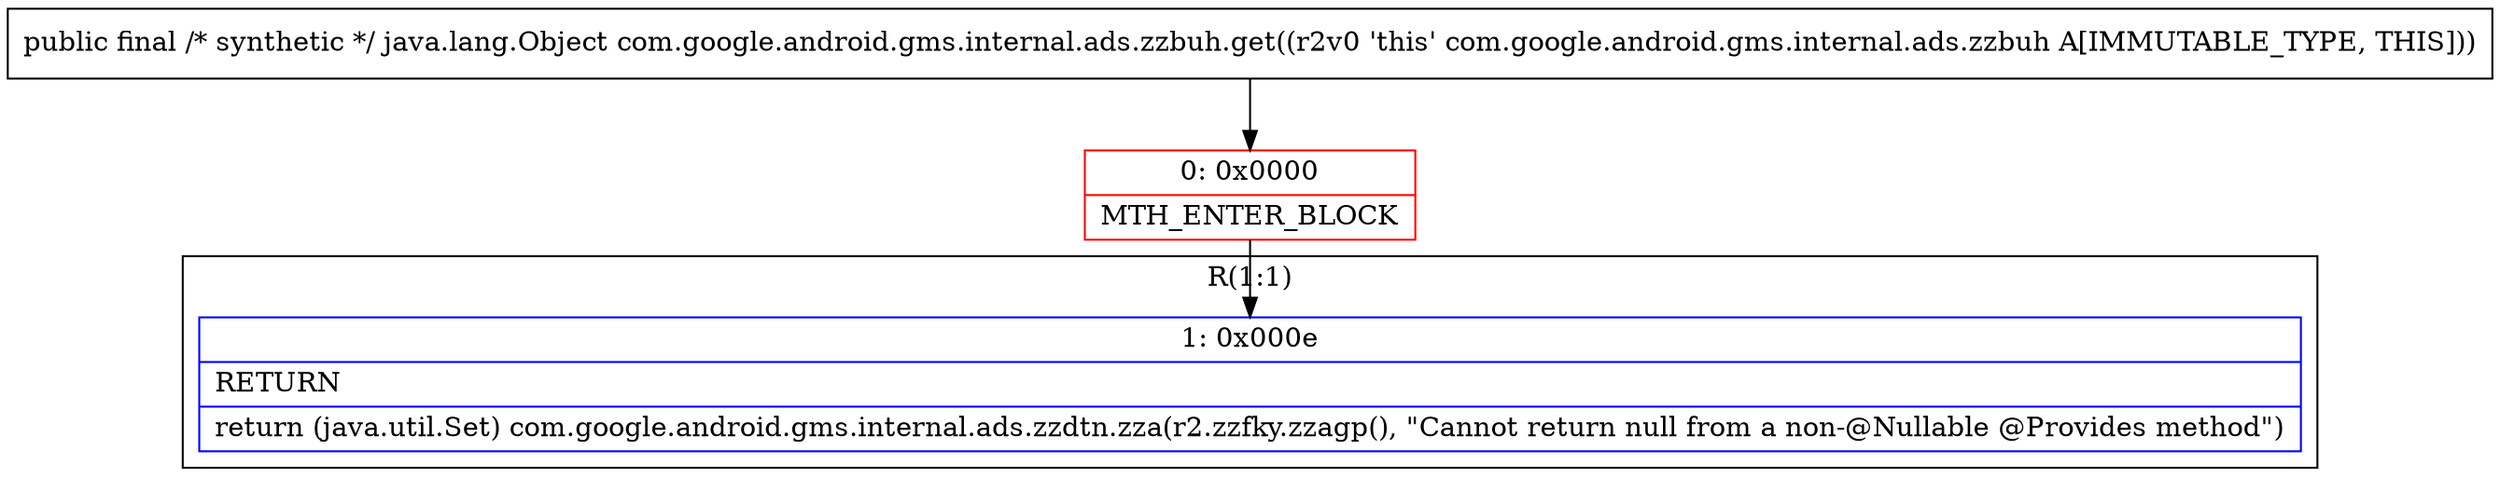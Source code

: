 digraph "CFG forcom.google.android.gms.internal.ads.zzbuh.get()Ljava\/lang\/Object;" {
subgraph cluster_Region_772470999 {
label = "R(1:1)";
node [shape=record,color=blue];
Node_1 [shape=record,label="{1\:\ 0x000e|RETURN\l|return (java.util.Set) com.google.android.gms.internal.ads.zzdtn.zza(r2.zzfky.zzagp(), \"Cannot return null from a non\-@Nullable @Provides method\")\l}"];
}
Node_0 [shape=record,color=red,label="{0\:\ 0x0000|MTH_ENTER_BLOCK\l}"];
MethodNode[shape=record,label="{public final \/* synthetic *\/ java.lang.Object com.google.android.gms.internal.ads.zzbuh.get((r2v0 'this' com.google.android.gms.internal.ads.zzbuh A[IMMUTABLE_TYPE, THIS])) }"];
MethodNode -> Node_0;
Node_0 -> Node_1;
}

